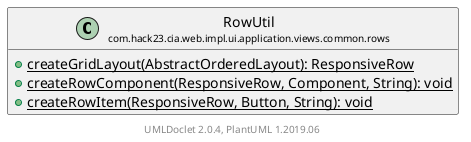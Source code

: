 @startuml
    set namespaceSeparator none
    hide empty fields
    hide empty methods

    class "<size:14>RowUtil\n<size:10>com.hack23.cia.web.impl.ui.application.views.common.rows" as com.hack23.cia.web.impl.ui.application.views.common.rows.RowUtil [[RowUtil.html]] {
        {static} +createGridLayout(AbstractOrderedLayout): ResponsiveRow
        {static} +createRowComponent(ResponsiveRow, Component, String): void
        {static} +createRowItem(ResponsiveRow, Button, String): void
    }

    center footer UMLDoclet 2.0.4, PlantUML 1.2019.06
@enduml

